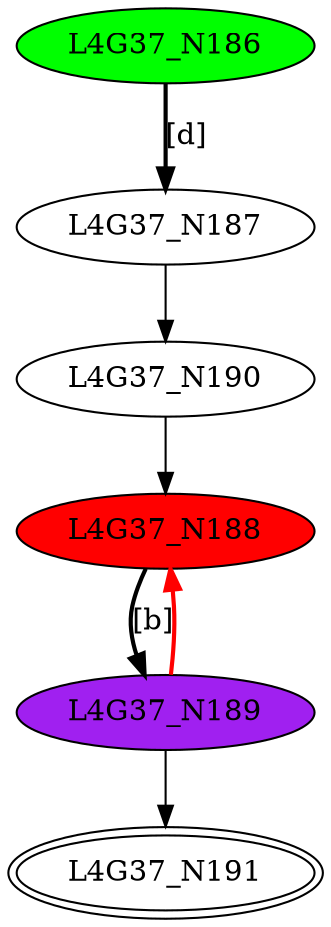 digraph G37{
"L4G37_N186" [style=filled,fillcolor=green];
"L4G37_N187";
"L4G37_N188" [style=filled,fillcolor=red];
"L4G37_N189" [style=filled,fillcolor=purple];
"L4G37_N190";
"L4G37_N191" [peripheries=2];
"L4G37_N186"->"L4G37_N187" [style = bold, label = "[d]"];
"L4G37_N188"->"L4G37_N189" [style = bold, label = "[b]"];
"L4G37_N190"->"L4G37_N188";
"L4G37_N189"->"L4G37_N191";
"L4G37_N189"->"L4G37_N188" [color=red,style = bold, label = ""];
"L4G37_N187"->"L4G37_N190";
}


